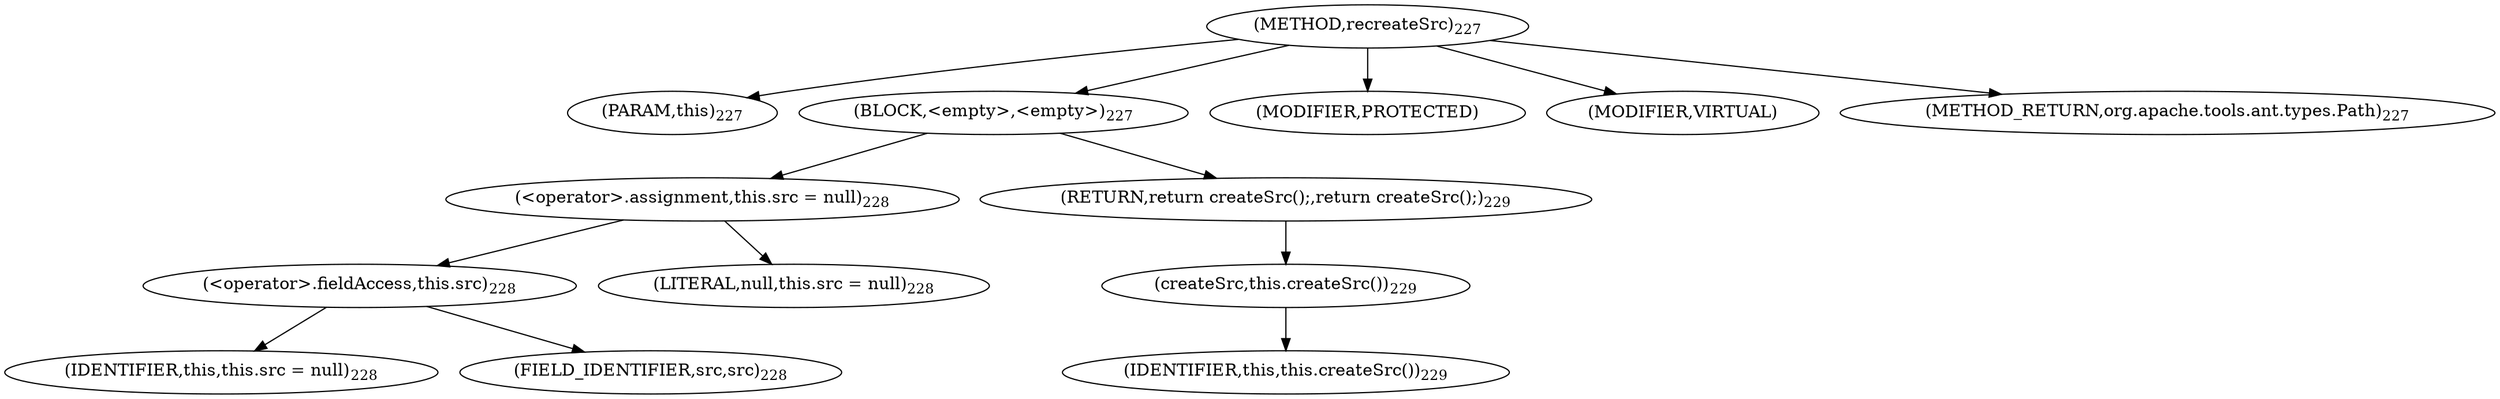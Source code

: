digraph "recreateSrc" {  
"475" [label = <(METHOD,recreateSrc)<SUB>227</SUB>> ]
"10" [label = <(PARAM,this)<SUB>227</SUB>> ]
"476" [label = <(BLOCK,&lt;empty&gt;,&lt;empty&gt;)<SUB>227</SUB>> ]
"477" [label = <(&lt;operator&gt;.assignment,this.src = null)<SUB>228</SUB>> ]
"478" [label = <(&lt;operator&gt;.fieldAccess,this.src)<SUB>228</SUB>> ]
"479" [label = <(IDENTIFIER,this,this.src = null)<SUB>228</SUB>> ]
"480" [label = <(FIELD_IDENTIFIER,src,src)<SUB>228</SUB>> ]
"481" [label = <(LITERAL,null,this.src = null)<SUB>228</SUB>> ]
"482" [label = <(RETURN,return createSrc();,return createSrc();)<SUB>229</SUB>> ]
"483" [label = <(createSrc,this.createSrc())<SUB>229</SUB>> ]
"9" [label = <(IDENTIFIER,this,this.createSrc())<SUB>229</SUB>> ]
"484" [label = <(MODIFIER,PROTECTED)> ]
"485" [label = <(MODIFIER,VIRTUAL)> ]
"486" [label = <(METHOD_RETURN,org.apache.tools.ant.types.Path)<SUB>227</SUB>> ]
  "475" -> "10" 
  "475" -> "476" 
  "475" -> "484" 
  "475" -> "485" 
  "475" -> "486" 
  "476" -> "477" 
  "476" -> "482" 
  "477" -> "478" 
  "477" -> "481" 
  "478" -> "479" 
  "478" -> "480" 
  "482" -> "483" 
  "483" -> "9" 
}
